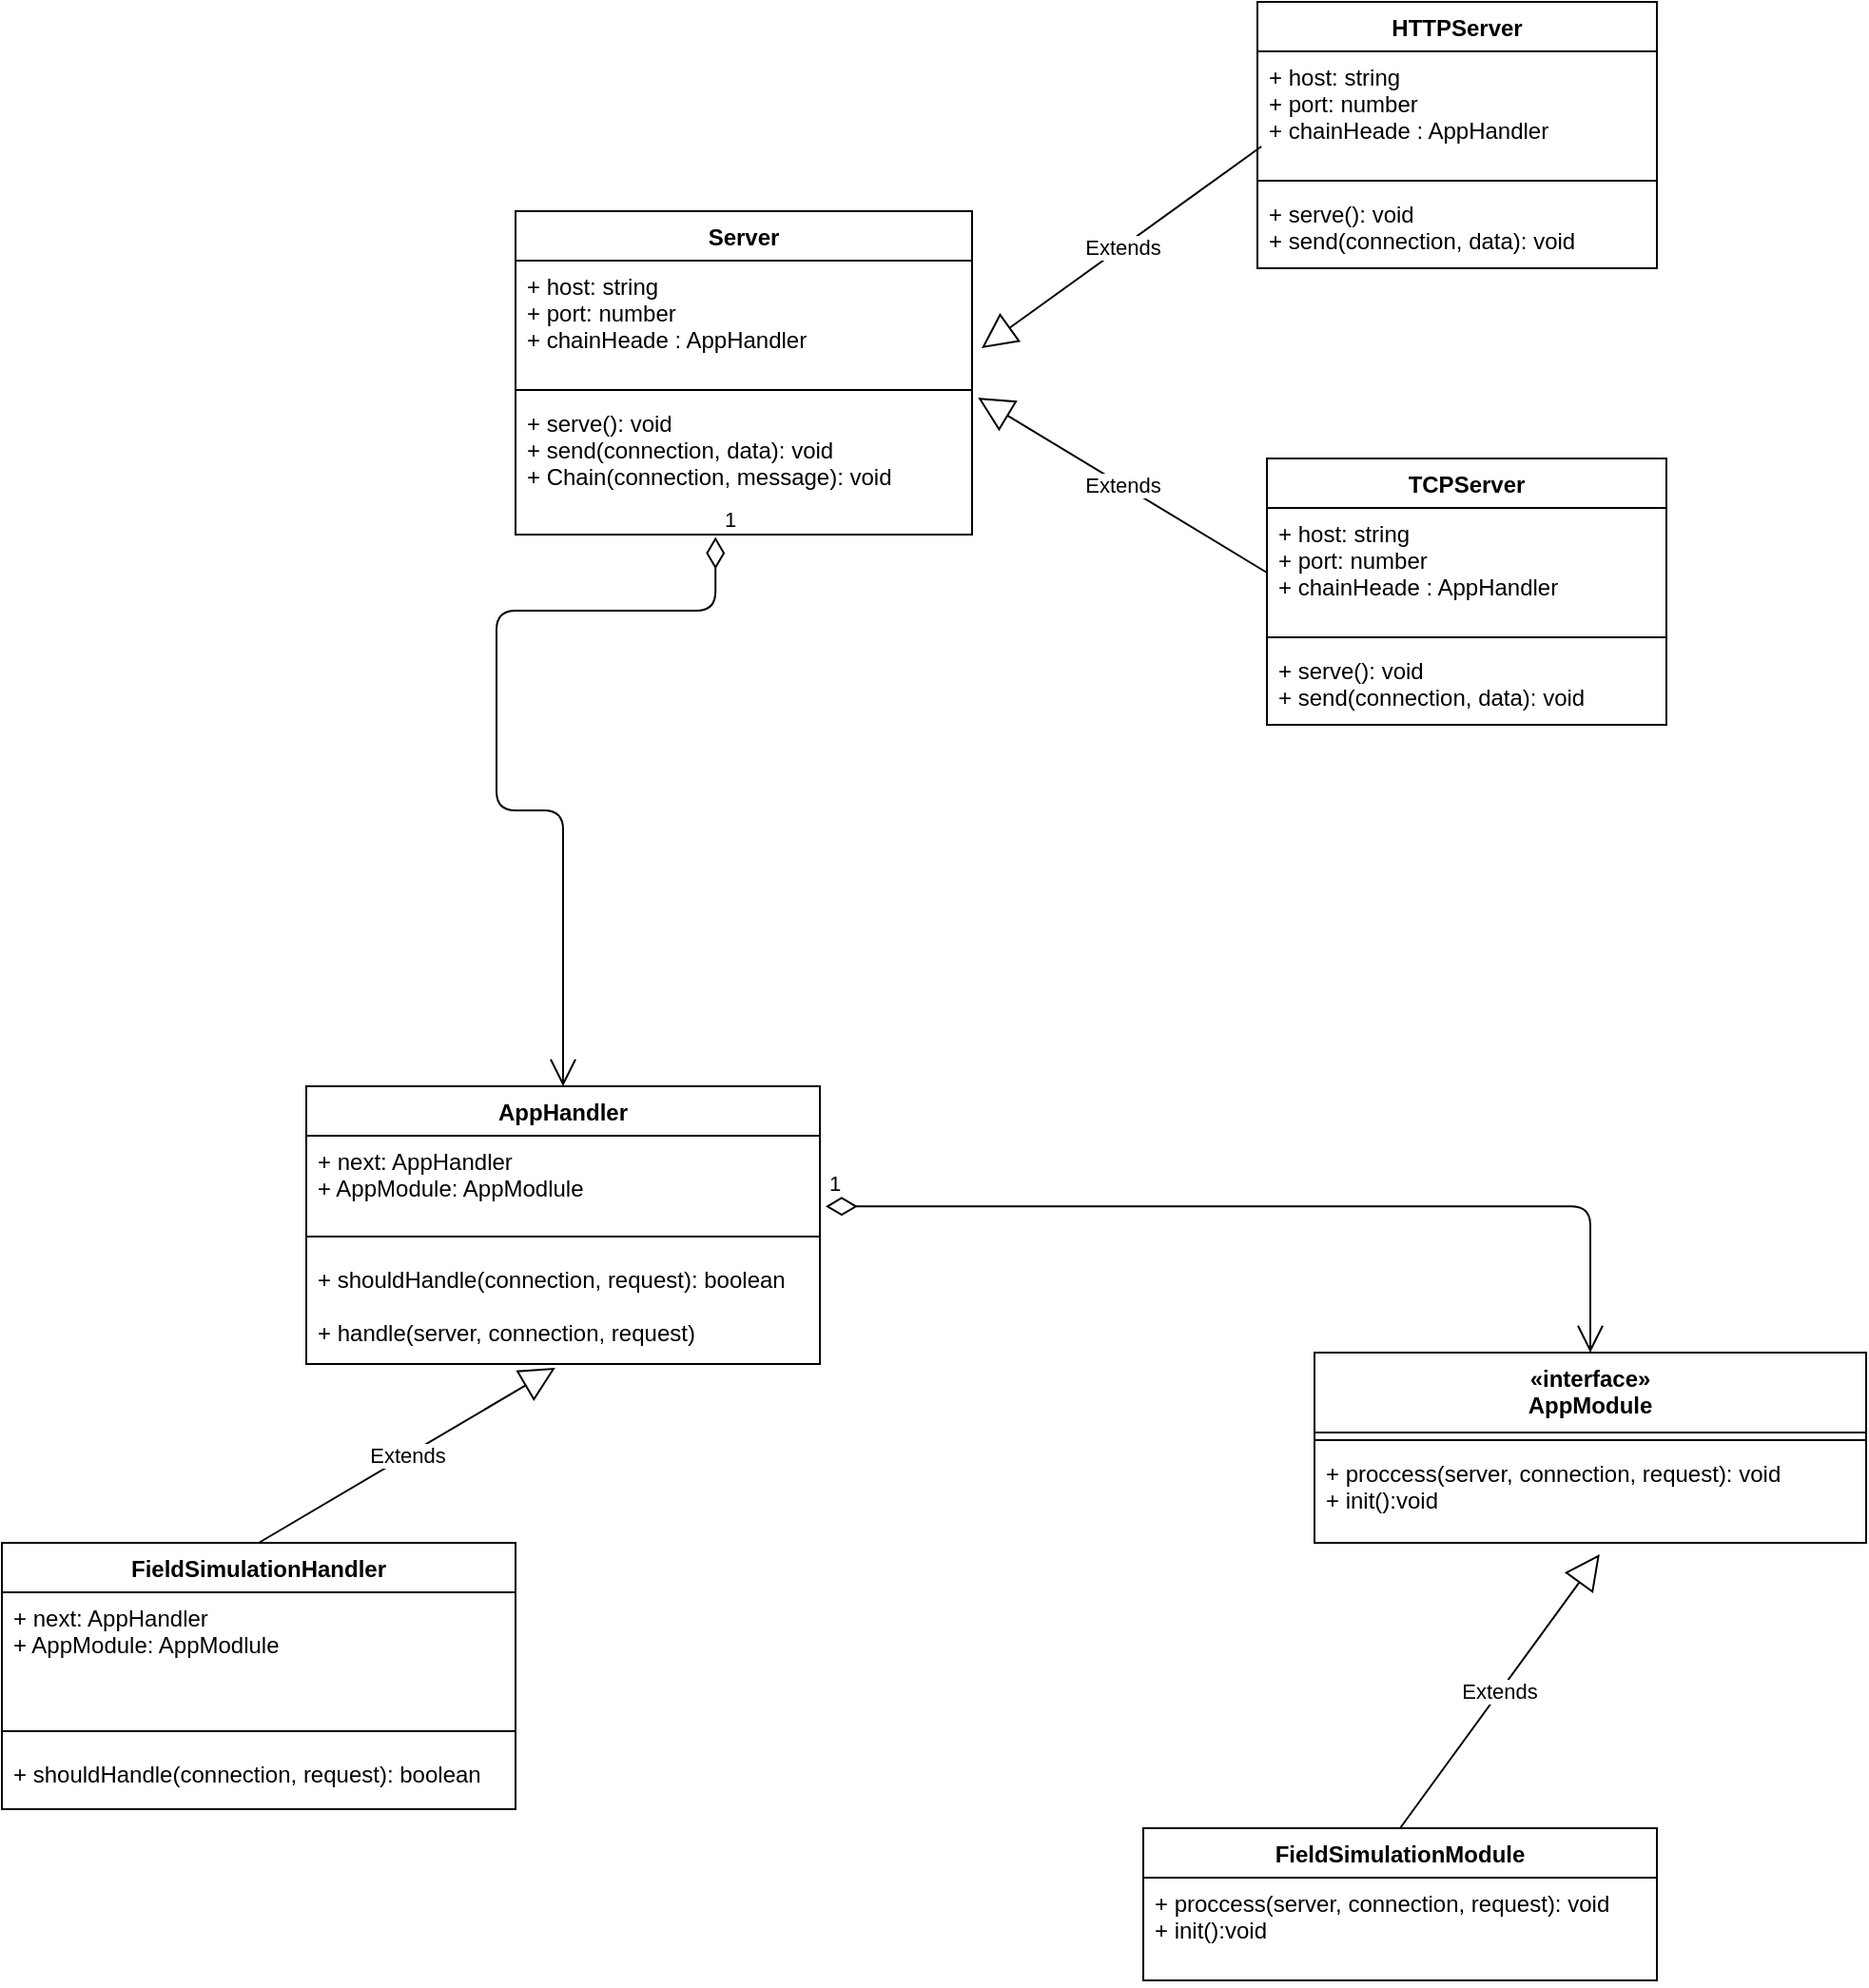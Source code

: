 <mxfile version="12.7.9" type="device"><diagram id="C5RBs43oDa-KdzZeNtuy" name="Page-1"><mxGraphModel dx="2500" dy="2207" grid="1" gridSize="10" guides="1" tooltips="1" connect="1" arrows="1" fold="1" page="1" pageScale="1" pageWidth="827" pageHeight="1169" math="0" shadow="0"><root><mxCell id="WIyWlLk6GJQsqaUBKTNV-0"/><mxCell id="WIyWlLk6GJQsqaUBKTNV-1" parent="WIyWlLk6GJQsqaUBKTNV-0"/><mxCell id="-79JPzAJS-vwgHbjNmCg-0" value="AppHandler" style="swimlane;fontStyle=1;align=center;verticalAlign=top;childLayout=stackLayout;horizontal=1;startSize=26;horizontalStack=0;resizeParent=1;resizeParentMax=0;resizeLast=0;collapsible=1;marginBottom=0;" vertex="1" parent="WIyWlLk6GJQsqaUBKTNV-1"><mxGeometry x="70" y="470" width="270" height="146" as="geometry"/></mxCell><mxCell id="-79JPzAJS-vwgHbjNmCg-1" value="+ next: AppHandler&#10;+ AppModule: AppModlule" style="text;strokeColor=none;fillColor=none;align=left;verticalAlign=top;spacingLeft=4;spacingRight=4;overflow=hidden;rotatable=0;points=[[0,0.5],[1,0.5]];portConstraint=eastwest;" vertex="1" parent="-79JPzAJS-vwgHbjNmCg-0"><mxGeometry y="26" width="270" height="44" as="geometry"/></mxCell><mxCell id="-79JPzAJS-vwgHbjNmCg-2" value="" style="line;strokeWidth=1;fillColor=none;align=left;verticalAlign=middle;spacingTop=-1;spacingLeft=3;spacingRight=3;rotatable=0;labelPosition=right;points=[];portConstraint=eastwest;" vertex="1" parent="-79JPzAJS-vwgHbjNmCg-0"><mxGeometry y="70" width="270" height="18" as="geometry"/></mxCell><mxCell id="-79JPzAJS-vwgHbjNmCg-3" value="+ shouldHandle(connection, request): boolean&#10;&#10;+ handle(server, connection, request)" style="text;strokeColor=none;fillColor=none;align=left;verticalAlign=top;spacingLeft=4;spacingRight=4;overflow=hidden;rotatable=0;points=[[0,0.5],[1,0.5]];portConstraint=eastwest;" vertex="1" parent="-79JPzAJS-vwgHbjNmCg-0"><mxGeometry y="88" width="270" height="58" as="geometry"/></mxCell><mxCell id="-79JPzAJS-vwgHbjNmCg-4" value="Server" style="swimlane;fontStyle=1;align=center;verticalAlign=top;childLayout=stackLayout;horizontal=1;startSize=26;horizontalStack=0;resizeParent=1;resizeParentMax=0;resizeLast=0;collapsible=1;marginBottom=0;" vertex="1" parent="WIyWlLk6GJQsqaUBKTNV-1"><mxGeometry x="180" y="10" width="240" height="170" as="geometry"/></mxCell><mxCell id="-79JPzAJS-vwgHbjNmCg-5" value="+ host: string&#10;+ port: number&#10;+ chainHeade : AppHandler" style="text;strokeColor=none;fillColor=none;align=left;verticalAlign=top;spacingLeft=4;spacingRight=4;overflow=hidden;rotatable=0;points=[[0,0.5],[1,0.5]];portConstraint=eastwest;" vertex="1" parent="-79JPzAJS-vwgHbjNmCg-4"><mxGeometry y="26" width="240" height="64" as="geometry"/></mxCell><mxCell id="-79JPzAJS-vwgHbjNmCg-6" value="" style="line;strokeWidth=1;fillColor=none;align=left;verticalAlign=middle;spacingTop=-1;spacingLeft=3;spacingRight=3;rotatable=0;labelPosition=right;points=[];portConstraint=eastwest;" vertex="1" parent="-79JPzAJS-vwgHbjNmCg-4"><mxGeometry y="90" width="240" height="8" as="geometry"/></mxCell><mxCell id="-79JPzAJS-vwgHbjNmCg-7" value="+ serve(): void&#10;+ send(connection, data): void&#10;+ Chain(connection, message): void" style="text;strokeColor=none;fillColor=none;align=left;verticalAlign=top;spacingLeft=4;spacingRight=4;overflow=hidden;rotatable=0;points=[[0,0.5],[1,0.5]];portConstraint=eastwest;" vertex="1" parent="-79JPzAJS-vwgHbjNmCg-4"><mxGeometry y="98" width="240" height="72" as="geometry"/></mxCell><mxCell id="-79JPzAJS-vwgHbjNmCg-9" value="1" style="endArrow=open;html=1;endSize=12;startArrow=diamondThin;startSize=14;startFill=0;edgeStyle=orthogonalEdgeStyle;align=left;verticalAlign=bottom;entryX=0.5;entryY=0;entryDx=0;entryDy=0;exitX=0.438;exitY=1.017;exitDx=0;exitDy=0;exitPerimeter=0;" edge="1" parent="WIyWlLk6GJQsqaUBKTNV-1" source="-79JPzAJS-vwgHbjNmCg-7" target="-79JPzAJS-vwgHbjNmCg-0"><mxGeometry x="-1" y="3" relative="1" as="geometry"><mxPoint x="360" y="300" as="sourcePoint"/><mxPoint x="530" y="330" as="targetPoint"/><Array as="points"><mxPoint x="285" y="220"/><mxPoint x="170" y="220"/><mxPoint x="170" y="325"/><mxPoint x="205" y="325"/></Array></mxGeometry></mxCell><mxCell id="-79JPzAJS-vwgHbjNmCg-16" value="«interface»&#10;AppModule" style="swimlane;fontStyle=1;align=center;verticalAlign=top;childLayout=stackLayout;horizontal=1;startSize=42;horizontalStack=0;resizeParent=1;resizeParentMax=0;resizeLast=0;collapsible=1;marginBottom=0;" vertex="1" parent="WIyWlLk6GJQsqaUBKTNV-1"><mxGeometry x="600" y="610" width="290" height="100" as="geometry"/></mxCell><mxCell id="-79JPzAJS-vwgHbjNmCg-18" value="" style="line;strokeWidth=1;fillColor=none;align=left;verticalAlign=middle;spacingTop=-1;spacingLeft=3;spacingRight=3;rotatable=0;labelPosition=right;points=[];portConstraint=eastwest;" vertex="1" parent="-79JPzAJS-vwgHbjNmCg-16"><mxGeometry y="42" width="290" height="8" as="geometry"/></mxCell><mxCell id="-79JPzAJS-vwgHbjNmCg-19" value="+ proccess(server, connection, request): void&#10;+ init():void" style="text;strokeColor=none;fillColor=none;align=left;verticalAlign=top;spacingLeft=4;spacingRight=4;overflow=hidden;rotatable=0;points=[[0,0.5],[1,0.5]];portConstraint=eastwest;" vertex="1" parent="-79JPzAJS-vwgHbjNmCg-16"><mxGeometry y="50" width="290" height="50" as="geometry"/></mxCell><mxCell id="-79JPzAJS-vwgHbjNmCg-20" value="1" style="endArrow=open;html=1;endSize=12;startArrow=diamondThin;startSize=14;startFill=0;edgeStyle=orthogonalEdgeStyle;align=left;verticalAlign=bottom;exitX=1.011;exitY=0.844;exitDx=0;exitDy=0;exitPerimeter=0;entryX=0.5;entryY=0;entryDx=0;entryDy=0;" edge="1" parent="WIyWlLk6GJQsqaUBKTNV-1" source="-79JPzAJS-vwgHbjNmCg-1" target="-79JPzAJS-vwgHbjNmCg-16"><mxGeometry x="-1" y="3" relative="1" as="geometry"><mxPoint x="600" y="530" as="sourcePoint"/><mxPoint x="760" y="530" as="targetPoint"/></mxGeometry></mxCell><mxCell id="-79JPzAJS-vwgHbjNmCg-25" value="HTTPServer" style="swimlane;fontStyle=1;align=center;verticalAlign=top;childLayout=stackLayout;horizontal=1;startSize=26;horizontalStack=0;resizeParent=1;resizeParentMax=0;resizeLast=0;collapsible=1;marginBottom=0;" vertex="1" parent="WIyWlLk6GJQsqaUBKTNV-1"><mxGeometry x="570" y="-100" width="210" height="140" as="geometry"/></mxCell><mxCell id="-79JPzAJS-vwgHbjNmCg-26" value="+ host: string&#10;+ port: number&#10;+ chainHeade : AppHandler" style="text;strokeColor=none;fillColor=none;align=left;verticalAlign=top;spacingLeft=4;spacingRight=4;overflow=hidden;rotatable=0;points=[[0,0.5],[1,0.5]];portConstraint=eastwest;" vertex="1" parent="-79JPzAJS-vwgHbjNmCg-25"><mxGeometry y="26" width="210" height="64" as="geometry"/></mxCell><mxCell id="-79JPzAJS-vwgHbjNmCg-27" value="" style="line;strokeWidth=1;fillColor=none;align=left;verticalAlign=middle;spacingTop=-1;spacingLeft=3;spacingRight=3;rotatable=0;labelPosition=right;points=[];portConstraint=eastwest;" vertex="1" parent="-79JPzAJS-vwgHbjNmCg-25"><mxGeometry y="90" width="210" height="8" as="geometry"/></mxCell><mxCell id="-79JPzAJS-vwgHbjNmCg-28" value="+ serve(): void&#10;+ send(connection, data): void&#10;" style="text;strokeColor=none;fillColor=none;align=left;verticalAlign=top;spacingLeft=4;spacingRight=4;overflow=hidden;rotatable=0;points=[[0,0.5],[1,0.5]];portConstraint=eastwest;" vertex="1" parent="-79JPzAJS-vwgHbjNmCg-25"><mxGeometry y="98" width="210" height="42" as="geometry"/></mxCell><mxCell id="-79JPzAJS-vwgHbjNmCg-29" value="Extends" style="endArrow=block;endSize=16;endFill=0;html=1;exitX=0.01;exitY=0.781;exitDx=0;exitDy=0;exitPerimeter=0;" edge="1" parent="WIyWlLk6GJQsqaUBKTNV-1" source="-79JPzAJS-vwgHbjNmCg-26"><mxGeometry width="160" relative="1" as="geometry"><mxPoint x="510" y="240" as="sourcePoint"/><mxPoint x="425" y="82" as="targetPoint"/></mxGeometry></mxCell><mxCell id="-79JPzAJS-vwgHbjNmCg-30" value="TCPServer" style="swimlane;fontStyle=1;align=center;verticalAlign=top;childLayout=stackLayout;horizontal=1;startSize=26;horizontalStack=0;resizeParent=1;resizeParentMax=0;resizeLast=0;collapsible=1;marginBottom=0;" vertex="1" parent="WIyWlLk6GJQsqaUBKTNV-1"><mxGeometry x="575" y="140" width="210" height="140" as="geometry"/></mxCell><mxCell id="-79JPzAJS-vwgHbjNmCg-31" value="+ host: string&#10;+ port: number&#10;+ chainHeade : AppHandler" style="text;strokeColor=none;fillColor=none;align=left;verticalAlign=top;spacingLeft=4;spacingRight=4;overflow=hidden;rotatable=0;points=[[0,0.5],[1,0.5]];portConstraint=eastwest;" vertex="1" parent="-79JPzAJS-vwgHbjNmCg-30"><mxGeometry y="26" width="210" height="64" as="geometry"/></mxCell><mxCell id="-79JPzAJS-vwgHbjNmCg-32" value="" style="line;strokeWidth=1;fillColor=none;align=left;verticalAlign=middle;spacingTop=-1;spacingLeft=3;spacingRight=3;rotatable=0;labelPosition=right;points=[];portConstraint=eastwest;" vertex="1" parent="-79JPzAJS-vwgHbjNmCg-30"><mxGeometry y="90" width="210" height="8" as="geometry"/></mxCell><mxCell id="-79JPzAJS-vwgHbjNmCg-33" value="+ serve(): void&#10;+ send(connection, data): void" style="text;strokeColor=none;fillColor=none;align=left;verticalAlign=top;spacingLeft=4;spacingRight=4;overflow=hidden;rotatable=0;points=[[0,0.5],[1,0.5]];portConstraint=eastwest;" vertex="1" parent="-79JPzAJS-vwgHbjNmCg-30"><mxGeometry y="98" width="210" height="42" as="geometry"/></mxCell><mxCell id="-79JPzAJS-vwgHbjNmCg-34" value="Extends" style="endArrow=block;endSize=16;endFill=0;html=1;exitX=0.01;exitY=0.781;exitDx=0;exitDy=0;exitPerimeter=0;entryX=1.013;entryY=1.125;entryDx=0;entryDy=0;entryPerimeter=0;" edge="1" parent="WIyWlLk6GJQsqaUBKTNV-1" target="-79JPzAJS-vwgHbjNmCg-5"><mxGeometry width="160" relative="1" as="geometry"><mxPoint x="575.0" y="200.004" as="sourcePoint"/><mxPoint x="427.46" y="306.036" as="targetPoint"/></mxGeometry></mxCell><mxCell id="-79JPzAJS-vwgHbjNmCg-35" value="FieldSimulationHandler" style="swimlane;fontStyle=1;align=center;verticalAlign=top;childLayout=stackLayout;horizontal=1;startSize=26;horizontalStack=0;resizeParent=1;resizeParentMax=0;resizeLast=0;collapsible=1;marginBottom=0;" vertex="1" parent="WIyWlLk6GJQsqaUBKTNV-1"><mxGeometry x="-90" y="710" width="270" height="140" as="geometry"/></mxCell><mxCell id="-79JPzAJS-vwgHbjNmCg-36" value="+ next: AppHandler&#10;+ AppModule: AppModlule" style="text;strokeColor=none;fillColor=none;align=left;verticalAlign=top;spacingLeft=4;spacingRight=4;overflow=hidden;rotatable=0;points=[[0,0.5],[1,0.5]];portConstraint=eastwest;" vertex="1" parent="-79JPzAJS-vwgHbjNmCg-35"><mxGeometry y="26" width="270" height="64" as="geometry"/></mxCell><mxCell id="-79JPzAJS-vwgHbjNmCg-37" value="" style="line;strokeWidth=1;fillColor=none;align=left;verticalAlign=middle;spacingTop=-1;spacingLeft=3;spacingRight=3;rotatable=0;labelPosition=right;points=[];portConstraint=eastwest;" vertex="1" parent="-79JPzAJS-vwgHbjNmCg-35"><mxGeometry y="90" width="270" height="18" as="geometry"/></mxCell><mxCell id="-79JPzAJS-vwgHbjNmCg-38" value="+ shouldHandle(connection, request): boolean&#10;" style="text;strokeColor=none;fillColor=none;align=left;verticalAlign=top;spacingLeft=4;spacingRight=4;overflow=hidden;rotatable=0;points=[[0,0.5],[1,0.5]];portConstraint=eastwest;" vertex="1" parent="-79JPzAJS-vwgHbjNmCg-35"><mxGeometry y="108" width="270" height="32" as="geometry"/></mxCell><mxCell id="-79JPzAJS-vwgHbjNmCg-39" value="Extends" style="endArrow=block;endSize=16;endFill=0;html=1;exitX=0.5;exitY=0;exitDx=0;exitDy=0;entryX=0.485;entryY=1.034;entryDx=0;entryDy=0;entryPerimeter=0;" edge="1" parent="WIyWlLk6GJQsqaUBKTNV-1" source="-79JPzAJS-vwgHbjNmCg-35" target="-79JPzAJS-vwgHbjNmCg-3"><mxGeometry width="160" relative="1" as="geometry"><mxPoint x="-52.9" y="499.994" as="sourcePoint"/><mxPoint x="-200" y="606.01" as="targetPoint"/></mxGeometry></mxCell><mxCell id="-79JPzAJS-vwgHbjNmCg-40" value="FieldSimulationModule" style="swimlane;fontStyle=1;align=center;verticalAlign=top;childLayout=stackLayout;horizontal=1;startSize=26;horizontalStack=0;resizeParent=1;resizeParentMax=0;resizeLast=0;collapsible=1;marginBottom=0;" vertex="1" parent="WIyWlLk6GJQsqaUBKTNV-1"><mxGeometry x="510" y="860" width="270" height="80" as="geometry"/></mxCell><mxCell id="-79JPzAJS-vwgHbjNmCg-43" value="+ proccess(server, connection, request): void&#10;+ init():void" style="text;strokeColor=none;fillColor=none;align=left;verticalAlign=top;spacingLeft=4;spacingRight=4;overflow=hidden;rotatable=0;points=[[0,0.5],[1,0.5]];portConstraint=eastwest;" vertex="1" parent="-79JPzAJS-vwgHbjNmCg-40"><mxGeometry y="26" width="270" height="54" as="geometry"/></mxCell><mxCell id="-79JPzAJS-vwgHbjNmCg-44" value="Extends" style="endArrow=block;endSize=16;endFill=0;html=1;entryX=0.517;entryY=1.12;entryDx=0;entryDy=0;entryPerimeter=0;exitX=0.5;exitY=0;exitDx=0;exitDy=0;" edge="1" parent="WIyWlLk6GJQsqaUBKTNV-1" source="-79JPzAJS-vwgHbjNmCg-40" target="-79JPzAJS-vwgHbjNmCg-19"><mxGeometry width="160" relative="1" as="geometry"><mxPoint x="630" y="840" as="sourcePoint"/><mxPoint x="780.0" y="747.972" as="targetPoint"/></mxGeometry></mxCell></root></mxGraphModel></diagram></mxfile>